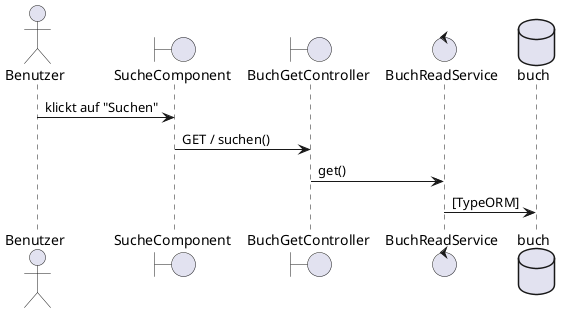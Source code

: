 @startuml Sequenzdiagramm
actor Benutzer

boundary SucheComponent
boundary BuchGetController
control BuchReadService
database buch

Benutzer -> SucheComponent : klickt auf "Suchen"
SucheComponent -> BuchGetController : GET / suchen()
BuchGetController -> BuchReadService : get()
BuchReadService -> buch: [TypeORM]

@enduml
